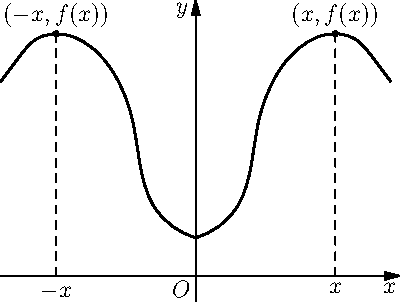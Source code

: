 size(200);
import graph;
path p=(0,11)..controls(4.99076300129,12.3815553558)and(9.27629321805,15.5957030184)..(12,20)
..controls(14.2402726292,23.6225727543)and(15.2699689517,27.8089385438)..(16,32)
..controls(16.6960503029,35.9959801748)and(17.1365982521,40.0362225711)..(18,44)
..controls(19.1551740317,49.3032701919)and(21.0615033772,54.4343065895)..(24,59)
..controls(26.9094514702,63.5205644624)and(30.861364845,67.4337017974)..(36,69)
..controls(39.3669510506,70.0262743354)and(43.0517911328,69.9029846467)..(46,68)
..controls(47.5969388456,66.9692215709)and(48.8192914491,65.486034834)..(50,64)
..controls(52.0740139625,61.3896547187)and(54.0747924394,58.7219500827)..(56,56)
  ..controls(56,56)and(56,56)..(56,56);
draw(p,linewidth(1));
draw(reflect((0,0),(0,1))*p,linewidth(1));

real t=maxtimes(p)[1];
pair P=point(p,t);

dot(P);
label("$(x,f(x))$",P,N);

draw(P--(P.x,0),dashed);
label("$x$",(P.x,0),S);
pair Q=(-P.x,P.y);

dot(Q);
label("$(-x,f(x))$",Q,N);

draw(Q--(Q.x,0),dashed);
label("$-x$",(Q.x,0),S);
label("$O$",(0,0),SW);
axes("$x$","$y$",Arrow());
